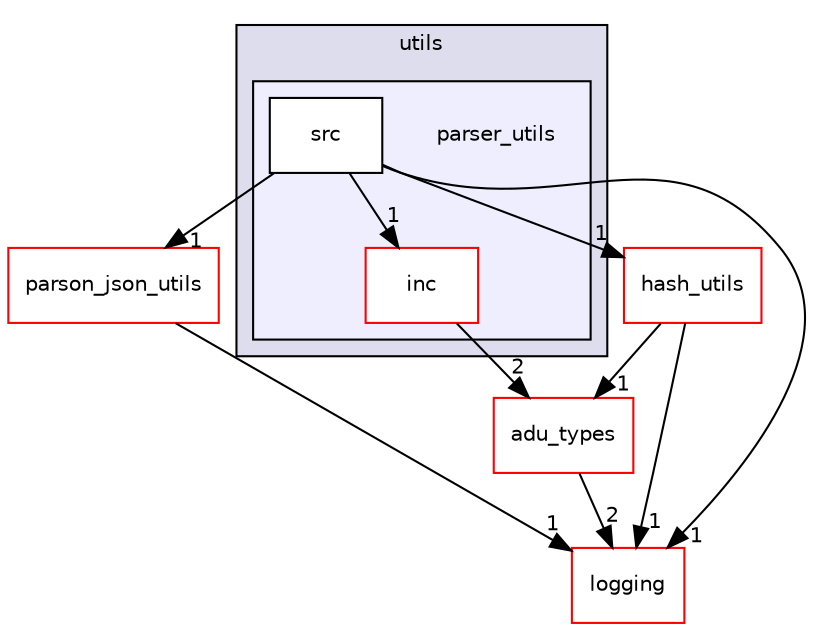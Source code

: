 digraph "src/utils/parser_utils" {
  compound=true
  node [ fontsize="10", fontname="Helvetica"];
  edge [ labelfontsize="10", labelfontname="Helvetica"];
  subgraph clusterdir_313caf1132e152dd9b58bea13a4052ca {
    graph [ bgcolor="#ddddee", pencolor="black", label="utils" fontname="Helvetica", fontsize="10", URL="dir_313caf1132e152dd9b58bea13a4052ca.html"]
  subgraph clusterdir_d5d81cccf46beb25f0321c15d8fcebd1 {
    graph [ bgcolor="#eeeeff", pencolor="black", label="" URL="dir_d5d81cccf46beb25f0321c15d8fcebd1.html"];
    dir_d5d81cccf46beb25f0321c15d8fcebd1 [shape=plaintext label="parser_utils"];
    dir_14645bbedaf0313414cadecee042e9e5 [shape=box label="inc" color="red" fillcolor="white" style="filled" URL="dir_14645bbedaf0313414cadecee042e9e5.html"];
    dir_e37a3d97a296f5fa381aa8dcb41f4d16 [shape=box label="src" color="black" fillcolor="white" style="filled" URL="dir_e37a3d97a296f5fa381aa8dcb41f4d16.html"];
  }
  }
  dir_2fa9b52a3673ed0f8fcfc3f4f3ae93e3 [shape=box label="adu_types" fillcolor="white" style="filled" color="red" URL="dir_2fa9b52a3673ed0f8fcfc3f4f3ae93e3.html"];
  dir_86778c198db349788c0052a5e006a2e0 [shape=box label="parson_json_utils" fillcolor="white" style="filled" color="red" URL="dir_86778c198db349788c0052a5e006a2e0.html"];
  dir_b3320b59a4aa4a7431bc8488b87009bf [shape=box label="logging" fillcolor="white" style="filled" color="red" URL="dir_b3320b59a4aa4a7431bc8488b87009bf.html"];
  dir_d79cf084cb36c5767d291e1630aa482f [shape=box label="hash_utils" fillcolor="white" style="filled" color="red" URL="dir_d79cf084cb36c5767d291e1630aa482f.html"];
  dir_2fa9b52a3673ed0f8fcfc3f4f3ae93e3->dir_b3320b59a4aa4a7431bc8488b87009bf [headlabel="2", labeldistance=1.5 headhref="dir_000003_000143.html"];
  dir_14645bbedaf0313414cadecee042e9e5->dir_2fa9b52a3673ed0f8fcfc3f4f3ae93e3 [headlabel="2", labeldistance=1.5 headhref="dir_000205_000003.html"];
  dir_86778c198db349788c0052a5e006a2e0->dir_b3320b59a4aa4a7431bc8488b87009bf [headlabel="1", labeldistance=1.5 headhref="dir_000208_000143.html"];
  dir_e37a3d97a296f5fa381aa8dcb41f4d16->dir_14645bbedaf0313414cadecee042e9e5 [headlabel="1", labeldistance=1.5 headhref="dir_000207_000205.html"];
  dir_e37a3d97a296f5fa381aa8dcb41f4d16->dir_86778c198db349788c0052a5e006a2e0 [headlabel="1", labeldistance=1.5 headhref="dir_000207_000208.html"];
  dir_e37a3d97a296f5fa381aa8dcb41f4d16->dir_b3320b59a4aa4a7431bc8488b87009bf [headlabel="1", labeldistance=1.5 headhref="dir_000207_000143.html"];
  dir_e37a3d97a296f5fa381aa8dcb41f4d16->dir_d79cf084cb36c5767d291e1630aa482f [headlabel="1", labeldistance=1.5 headhref="dir_000207_000190.html"];
  dir_d79cf084cb36c5767d291e1630aa482f->dir_2fa9b52a3673ed0f8fcfc3f4f3ae93e3 [headlabel="1", labeldistance=1.5 headhref="dir_000190_000003.html"];
  dir_d79cf084cb36c5767d291e1630aa482f->dir_b3320b59a4aa4a7431bc8488b87009bf [headlabel="1", labeldistance=1.5 headhref="dir_000190_000143.html"];
}
